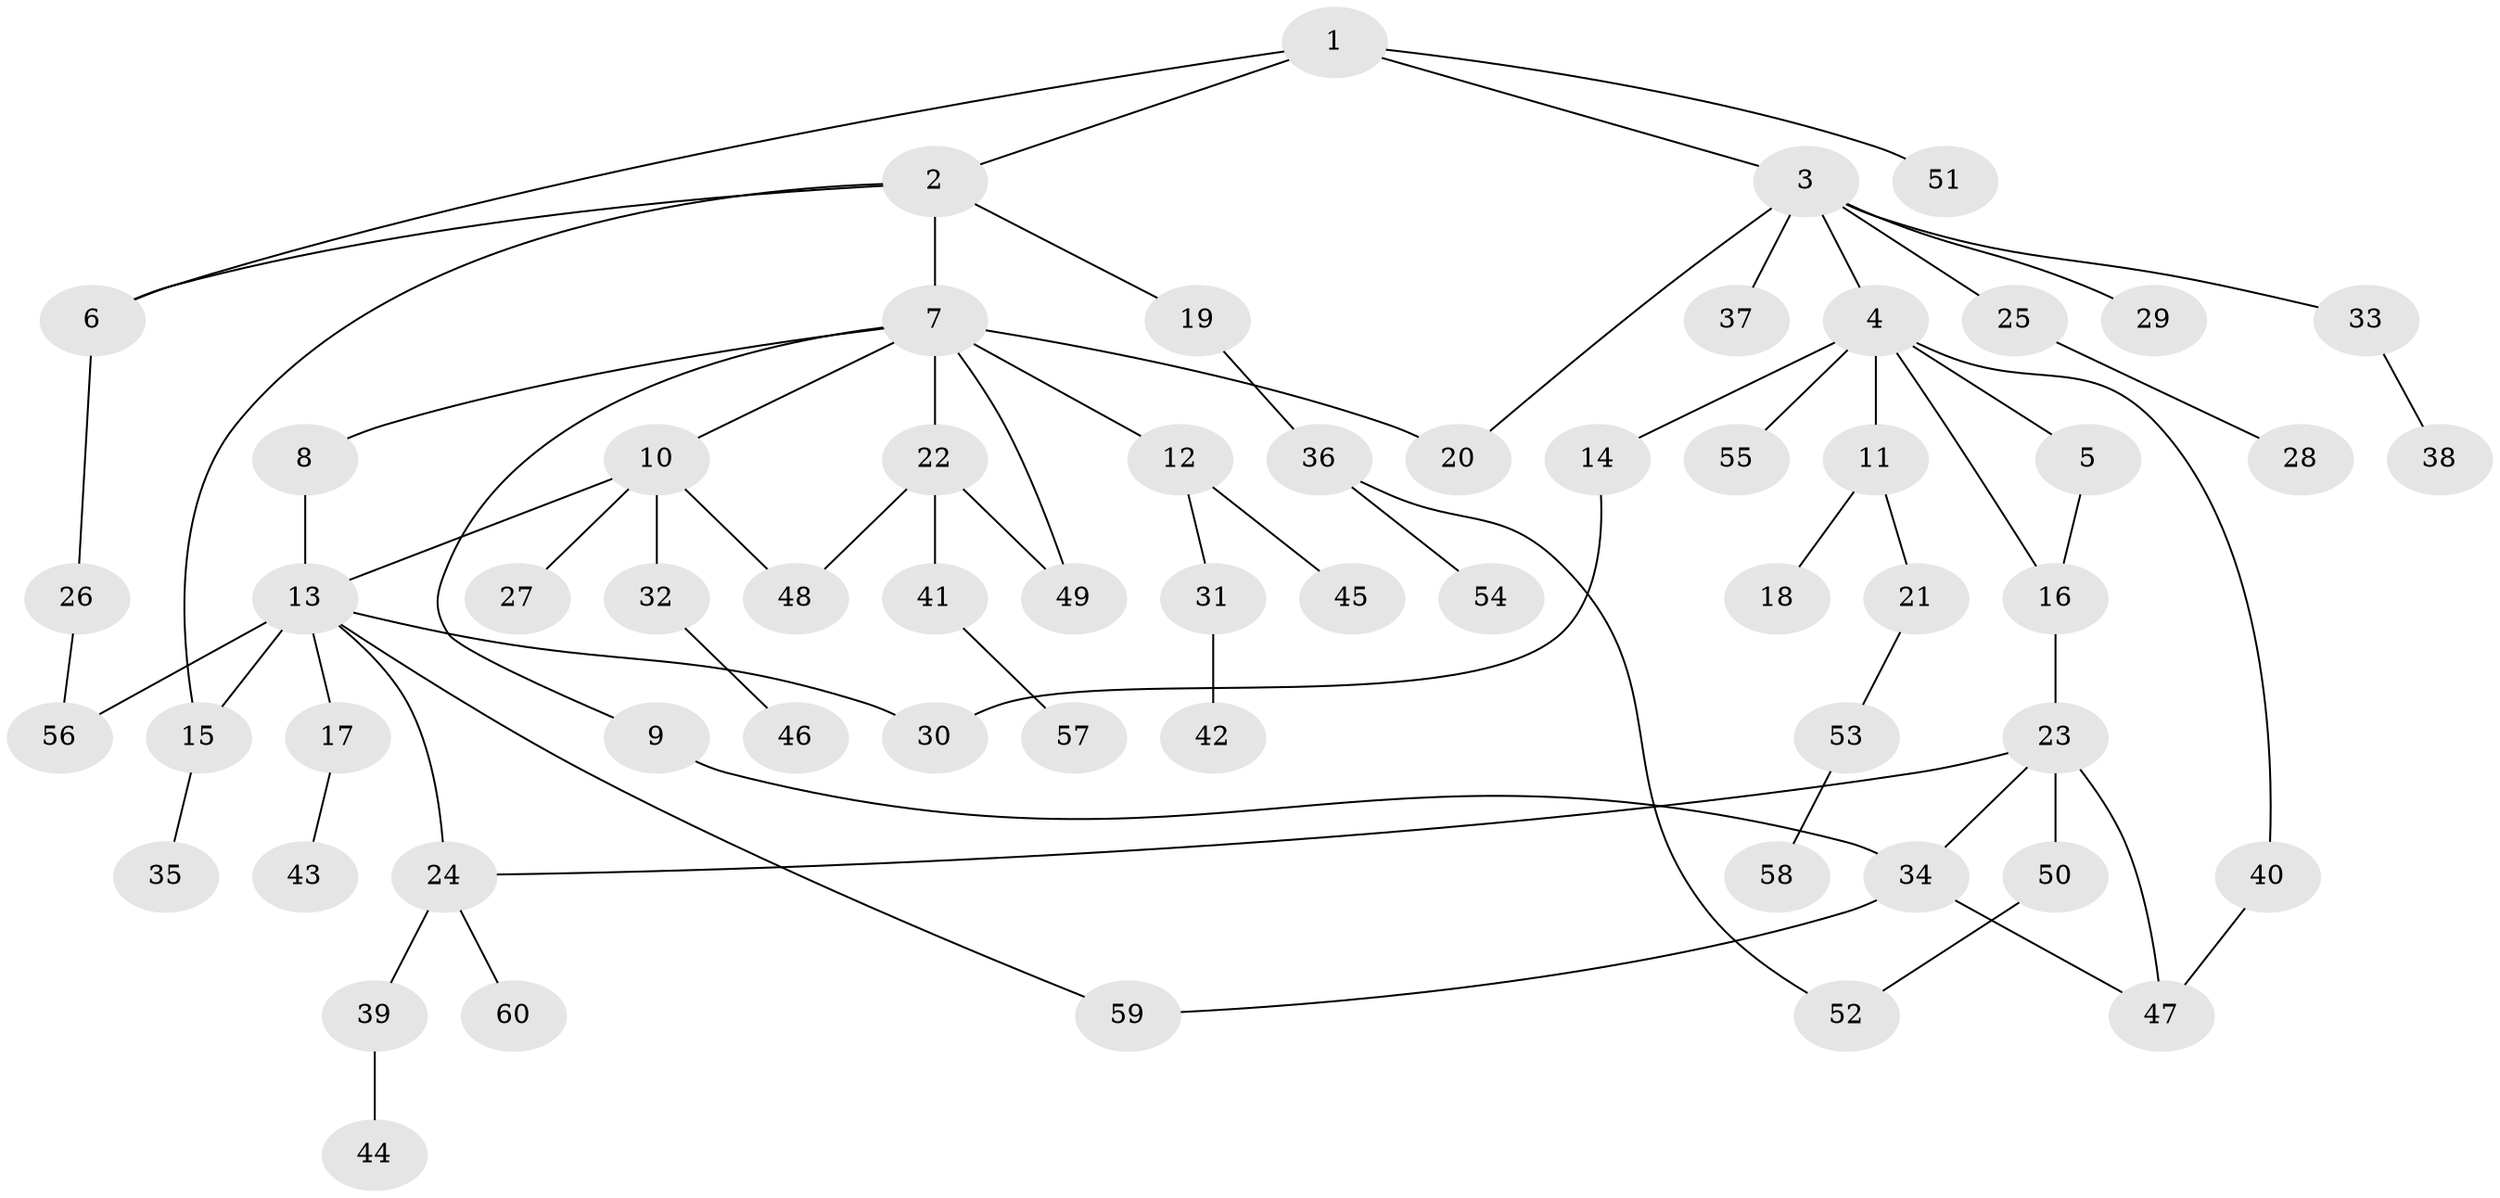 // coarse degree distribution, {3: 0.11627906976744186, 5: 0.046511627906976744, 6: 0.023255813953488372, 8: 0.046511627906976744, 2: 0.4418604651162791, 4: 0.06976744186046512, 1: 0.2558139534883721}
// Generated by graph-tools (version 1.1) at 2025/48/03/04/25 22:48:49]
// undirected, 60 vertices, 74 edges
graph export_dot {
  node [color=gray90,style=filled];
  1;
  2;
  3;
  4;
  5;
  6;
  7;
  8;
  9;
  10;
  11;
  12;
  13;
  14;
  15;
  16;
  17;
  18;
  19;
  20;
  21;
  22;
  23;
  24;
  25;
  26;
  27;
  28;
  29;
  30;
  31;
  32;
  33;
  34;
  35;
  36;
  37;
  38;
  39;
  40;
  41;
  42;
  43;
  44;
  45;
  46;
  47;
  48;
  49;
  50;
  51;
  52;
  53;
  54;
  55;
  56;
  57;
  58;
  59;
  60;
  1 -- 2;
  1 -- 3;
  1 -- 6;
  1 -- 51;
  2 -- 7;
  2 -- 19;
  2 -- 15;
  2 -- 6;
  3 -- 4;
  3 -- 20;
  3 -- 25;
  3 -- 29;
  3 -- 33;
  3 -- 37;
  4 -- 5;
  4 -- 11;
  4 -- 14;
  4 -- 40;
  4 -- 55;
  4 -- 16;
  5 -- 16;
  6 -- 26;
  7 -- 8;
  7 -- 9;
  7 -- 10;
  7 -- 12;
  7 -- 22;
  7 -- 49;
  7 -- 20;
  8 -- 13;
  9 -- 34;
  10 -- 13;
  10 -- 27;
  10 -- 32;
  10 -- 48;
  11 -- 18;
  11 -- 21;
  12 -- 31;
  12 -- 45;
  13 -- 15;
  13 -- 17;
  13 -- 30;
  13 -- 56;
  13 -- 59;
  13 -- 24;
  14 -- 30;
  15 -- 35;
  16 -- 23;
  17 -- 43;
  19 -- 36;
  21 -- 53;
  22 -- 41;
  22 -- 49;
  22 -- 48;
  23 -- 24;
  23 -- 34;
  23 -- 50;
  23 -- 47;
  24 -- 39;
  24 -- 60;
  25 -- 28;
  26 -- 56;
  31 -- 42;
  32 -- 46;
  33 -- 38;
  34 -- 59;
  34 -- 47;
  36 -- 54;
  36 -- 52;
  39 -- 44;
  40 -- 47;
  41 -- 57;
  50 -- 52;
  53 -- 58;
}
